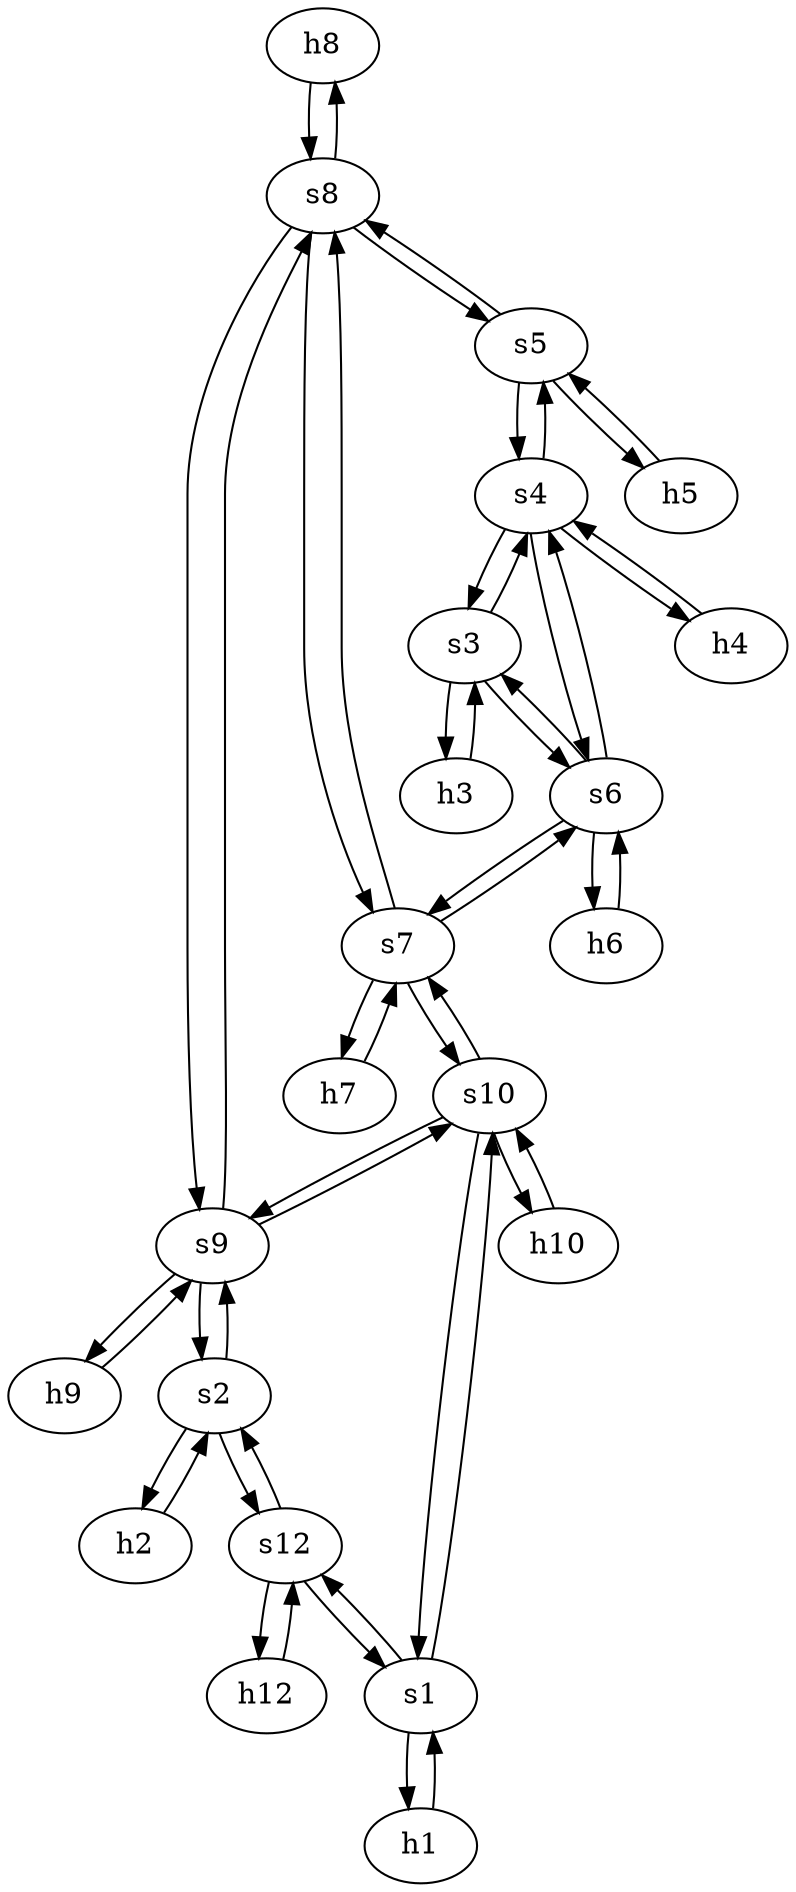strict digraph Abilene {
	h8	 [ip="111.0.8.8",
		mac="00:00:00:00:8:8",
		type=host];
	s8	 [id=8,
		type=switch];
	h8 -> s8	 [capacity="1Gbps",
		cost=1,
		dst_port=1,
		src_port=1];
	h9	 [ip="111.0.9.9",
		mac="00:00:00:00:9:9",
		type=host];
	s9	 [id=9,
		type=switch];
	h9 -> s9	 [capacity="1Gbps",
		cost=1,
		dst_port=1,
		src_port=1];
	h2	 [ip="111.0.2.2",
		mac="00:00:00:00:2:2",
		type=host];
	s2	 [id=2,
		type=switch];
	h2 -> s2	 [capacity="1Gbps",
		cost=1,
		dst_port=1,
		src_port=1];
	h3	 [ip="111.0.3.3",
		mac="00:00:00:00:3:3",
		type=host];
	s3	 [id=3,
		type=switch];
	h3 -> s3	 [capacity="1Gbps",
		cost=1,
		dst_port=1,
		src_port=1];
	h12	 [ip="111.0.0.0",
		mac="00:00:00:00:0:0",
		type=host];
	s12	 [id=0,
		type=switch];
	h12 -> s12	 [capacity="1Gbps",
		cost=1,
		dst_port=1,
		src_port=1];
	h1	 [ip="111.0.1.1",
		mac="00:00:00:00:1:1",
		type=host];
	s1	 [id=1,
		type=switch];
	h1 -> s1	 [capacity="1Gbps",
		cost=1,
		dst_port=1,
		src_port=1];
	h6	 [ip="111.0.6.6",
		mac="00:00:00:00:6:6",
		type=host];
	s6	 [id=6,
		type=switch];
	h6 -> s6	 [capacity="1Gbps",
		cost=1,
		dst_port=1,
		src_port=1];
	h7	 [ip="111.0.7.7",
		mac="00:00:00:00:7:7",
		type=host];
	s7	 [id=7,
		type=switch];
	h7 -> s7	 [capacity="1Gbps",
		cost=1,
		dst_port=1,
		src_port=1];
	h4	 [ip="111.0.4.4",
		mac="00:00:00:00:4:4",
		type=host];
	s4	 [id=4,
		type=switch];
	h4 -> s4	 [capacity="1Gbps",
		cost=1,
		dst_port=1,
		src_port=1];
	h5	 [ip="111.0.5.5",
		mac="00:00:00:00:5:5",
		type=host];
	s5	 [id=5,
		type=switch];
	h5 -> s5	 [capacity="1Gbps",
		cost=1,
		dst_port=1,
		src_port=1];
	s9 -> s8	 [capacity="1Gbps",
		cost=1,
		dst_port=4,
		src_port=3];
	s9 -> h9	 [capacity="1Gbps",
		cost=1,
		dst_port=1,
		src_port=1];
	s9 -> s2	 [capacity="1Gbps",
		cost=1,
		dst_port=3,
		src_port=2];
	s10	 [id=10,
		type=switch];
	s9 -> s10	 [capacity="1Gbps",
		cost=1,
		dst_port=4,
		src_port=4];
	s8 -> s5	 [capacity="1Gbps",
		cost=1,
		dst_port=3,
		src_port=2];
	s8 -> s7	 [capacity="1Gbps",
		cost=1,
		dst_port=3,
		src_port=3];
	s8 -> h8	 [capacity="1Gbps",
		cost=1,
		dst_port=1,
		src_port=1];
	s8 -> s9	 [capacity="1Gbps",
		cost=1,
		dst_port=3,
		src_port=4];
	s3 -> s6	 [capacity="1Gbps",
		cost=1,
		dst_port=2,
		src_port=3];
	s3 -> h3	 [capacity="1Gbps",
		cost=1,
		dst_port=1,
		src_port=1];
	s3 -> s4	 [capacity="1Gbps",
		cost=1,
		dst_port=2,
		src_port=2];
	s2 -> s12	 [capacity="1Gbps",
		cost=1,
		dst_port=3,
		src_port=2];
	s2 -> s9	 [capacity="1Gbps",
		cost=1,
		dst_port=2,
		src_port=3];
	s2 -> h2	 [capacity="1Gbps",
		cost=1,
		dst_port=1,
		src_port=1];
	s1 -> s12	 [capacity="1Gbps",
		cost=1,
		dst_port=2,
		src_port=2];
	s1 -> s10	 [capacity="1Gbps",
		cost=1,
		dst_port=2,
		src_port=3];
	s1 -> h1	 [capacity="1Gbps",
		cost=1,
		dst_port=1,
		src_port=1];
	s12 -> s1	 [capacity="1Gbps",
		cost=1,
		dst_port=2,
		src_port=2];
	s12 -> h12	 [capacity="1Gbps",
		cost=1,
		dst_port=1,
		src_port=1];
	s12 -> s2	 [capacity="1Gbps",
		cost=1,
		dst_port=2,
		src_port=3];
	s7 -> s8	 [capacity="1Gbps",
		cost=1,
		dst_port=3,
		src_port=3];
	s7 -> h7	 [capacity="1Gbps",
		cost=1,
		dst_port=1,
		src_port=1];
	s7 -> s6	 [capacity="1Gbps",
		cost=1,
		dst_port=4,
		src_port=2];
	s7 -> s10	 [capacity="1Gbps",
		cost=1,
		dst_port=3,
		src_port=4];
	s6 -> s3	 [capacity="1Gbps",
		cost=1,
		dst_port=3,
		src_port=2];
	s6 -> s4	 [capacity="1Gbps",
		cost=1,
		dst_port=4,
		src_port=3];
	s6 -> s7	 [capacity="1Gbps",
		cost=1,
		dst_port=2,
		src_port=4];
	s6 -> h6	 [capacity="1Gbps",
		cost=1,
		dst_port=1,
		src_port=1];
	s5 -> s8	 [capacity="1Gbps",
		cost=1,
		dst_port=2,
		src_port=3];
	s5 -> h5	 [capacity="1Gbps",
		cost=1,
		dst_port=1,
		src_port=1];
	s5 -> s4	 [capacity="1Gbps",
		cost=1,
		dst_port=3,
		src_port=2];
	s4 -> s3	 [capacity="1Gbps",
		cost=1,
		dst_port=2,
		src_port=2];
	s4 -> h4	 [capacity="1Gbps",
		cost=1,
		dst_port=1,
		src_port=1];
	s4 -> s6	 [capacity="1Gbps",
		cost=1,
		dst_port=3,
		src_port=4];
	s4 -> s5	 [capacity="1Gbps",
		cost=1,
		dst_port=2,
		src_port=3];
	s10 -> s1	 [capacity="1Gbps",
		cost=1,
		dst_port=3,
		src_port=2];
	s10 -> s7	 [capacity="1Gbps",
		cost=1,
		dst_port=4,
		src_port=3];
	s10 -> s9	 [capacity="1Gbps",
		cost=1,
		dst_port=4,
		src_port=4];
	h10	 [ip="111.0.10.10",
		mac="00:00:00:00:10:10",
		type=host];
	s10 -> h10	 [capacity="1Gbps",
		cost=1,
		dst_port=1,
		src_port=1];
	h10 -> s10	 [capacity="1Gbps",
		cost=1,
		dst_port=1,
		src_port=1];
}
